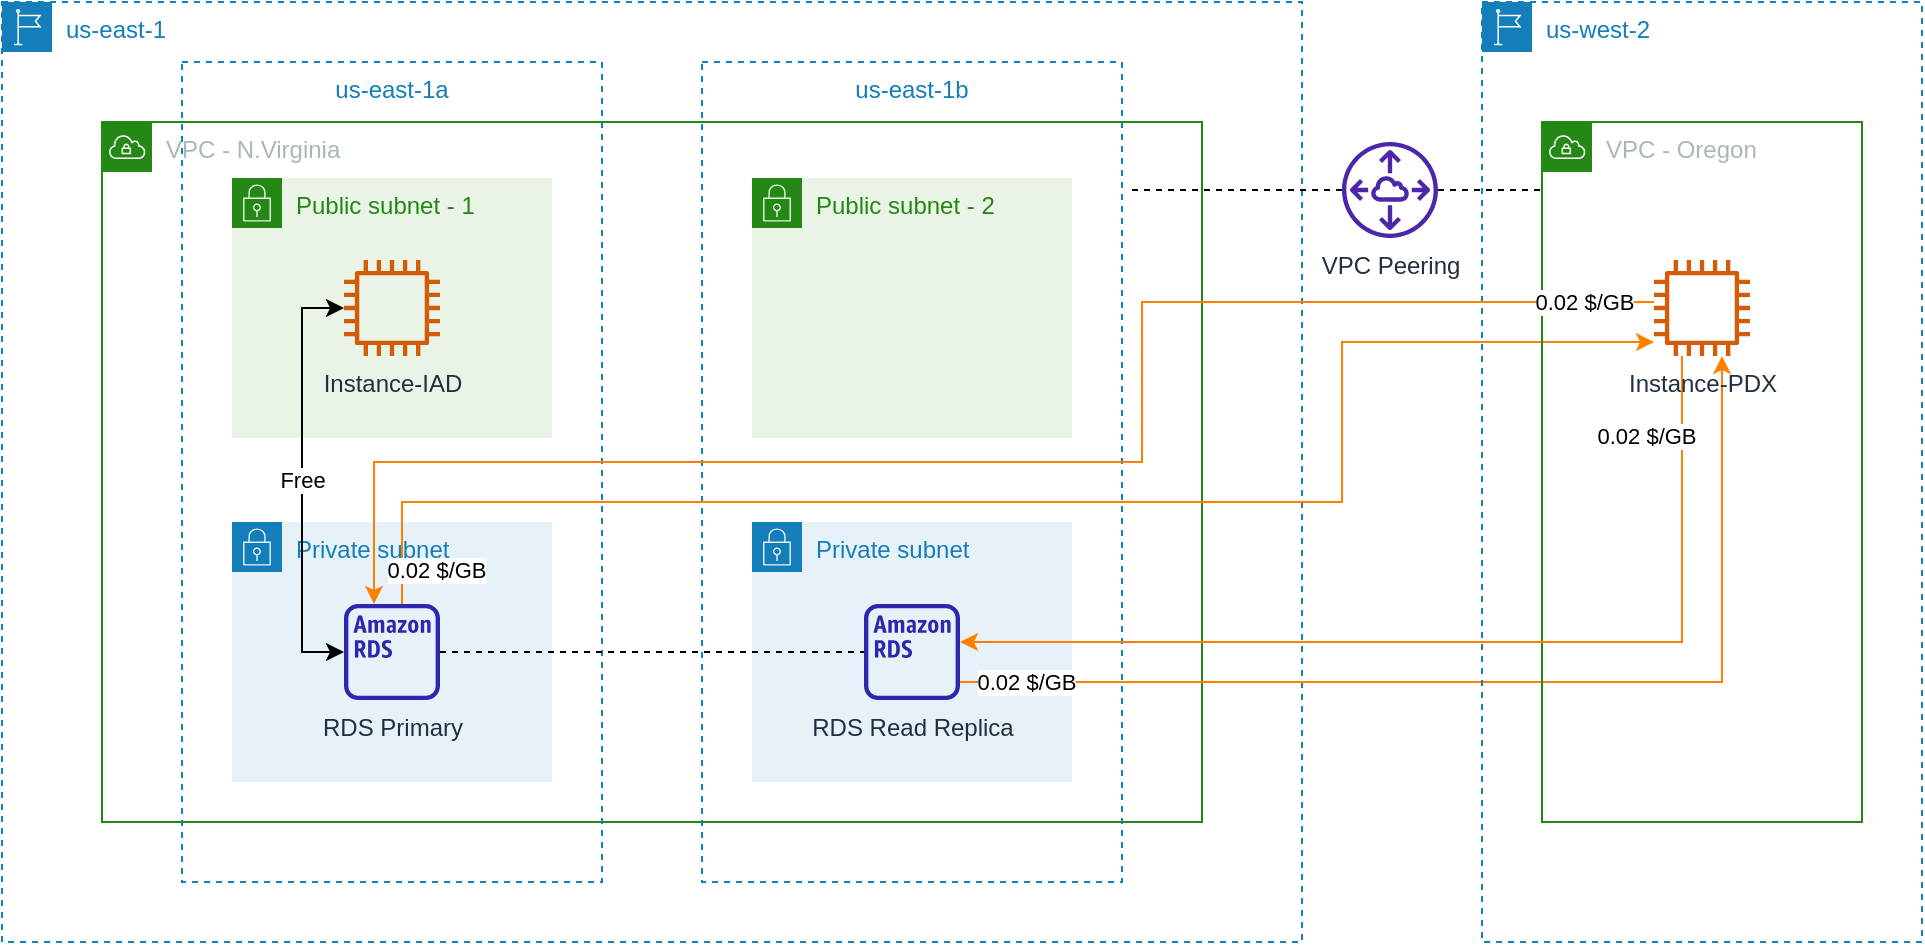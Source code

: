 <mxfile version="20.2.3" type="device"><diagram id="TLAEGJn4FvRpzz_-lqbq" name="第 1 页"><mxGraphModel dx="946" dy="672" grid="1" gridSize="10" guides="1" tooltips="1" connect="1" arrows="1" fold="1" page="1" pageScale="1" pageWidth="1169" pageHeight="827" math="0" shadow="0"><root><mxCell id="0"/><mxCell id="1" parent="0"/><mxCell id="ALdVED_vAJOg0wY8vyn3-1" value="VPC - N.Virginia" style="points=[[0,0],[0.25,0],[0.5,0],[0.75,0],[1,0],[1,0.25],[1,0.5],[1,0.75],[1,1],[0.75,1],[0.5,1],[0.25,1],[0,1],[0,0.75],[0,0.5],[0,0.25]];outlineConnect=0;gradientColor=none;html=1;whiteSpace=wrap;fontSize=12;fontStyle=0;container=1;pointerEvents=0;collapsible=0;recursiveResize=0;shape=mxgraph.aws4.group;grIcon=mxgraph.aws4.group_vpc;strokeColor=#248814;fillColor=none;verticalAlign=top;align=left;spacingLeft=30;fontColor=#AAB7B8;dashed=0;" parent="1" vertex="1"><mxGeometry x="120" y="190" width="550" height="350" as="geometry"/></mxCell><mxCell id="ALdVED_vAJOg0wY8vyn3-2" value="us-east-1" style="points=[[0,0],[0.25,0],[0.5,0],[0.75,0],[1,0],[1,0.25],[1,0.5],[1,0.75],[1,1],[0.75,1],[0.5,1],[0.25,1],[0,1],[0,0.75],[0,0.5],[0,0.25]];outlineConnect=0;gradientColor=none;html=1;whiteSpace=wrap;fontSize=12;fontStyle=0;container=1;pointerEvents=0;collapsible=0;recursiveResize=0;shape=mxgraph.aws4.group;grIcon=mxgraph.aws4.group_region;strokeColor=#147EBA;fillColor=none;verticalAlign=top;align=left;spacingLeft=30;fontColor=#147EBA;dashed=1;" parent="1" vertex="1"><mxGeometry x="70" y="130" width="650" height="470" as="geometry"/></mxCell><mxCell id="ALdVED_vAJOg0wY8vyn3-3" value="us-east-1b" style="fillColor=none;strokeColor=#147EBA;dashed=1;verticalAlign=top;fontStyle=0;fontColor=#147EBA;" parent="1" vertex="1"><mxGeometry x="420" y="160" width="210" height="410" as="geometry"/></mxCell><mxCell id="ALdVED_vAJOg0wY8vyn3-4" value="Private subnet" style="points=[[0,0],[0.25,0],[0.5,0],[0.75,0],[1,0],[1,0.25],[1,0.5],[1,0.75],[1,1],[0.75,1],[0.5,1],[0.25,1],[0,1],[0,0.75],[0,0.5],[0,0.25]];outlineConnect=0;gradientColor=none;html=1;whiteSpace=wrap;fontSize=12;fontStyle=0;container=0;pointerEvents=0;collapsible=0;recursiveResize=0;shape=mxgraph.aws4.group;grIcon=mxgraph.aws4.group_security_group;grStroke=0;strokeColor=#147EBA;fillColor=#E6F2F8;verticalAlign=top;align=left;spacingLeft=30;fontColor=#147EBA;dashed=0;" parent="1" vertex="1"><mxGeometry x="445" y="390" width="160" height="130" as="geometry"/></mxCell><mxCell id="ALdVED_vAJOg0wY8vyn3-5" value="us-east-1a" style="fillColor=none;strokeColor=#147EBA;dashed=1;verticalAlign=top;fontStyle=0;fontColor=#147EBA;" parent="1" vertex="1"><mxGeometry x="160" y="160" width="210" height="410" as="geometry"/></mxCell><mxCell id="ALdVED_vAJOg0wY8vyn3-6" value="Public subnet - 1" style="points=[[0,0],[0.25,0],[0.5,0],[0.75,0],[1,0],[1,0.25],[1,0.5],[1,0.75],[1,1],[0.75,1],[0.5,1],[0.25,1],[0,1],[0,0.75],[0,0.5],[0,0.25]];outlineConnect=0;gradientColor=none;html=1;whiteSpace=wrap;fontSize=12;fontStyle=0;container=0;pointerEvents=0;collapsible=0;recursiveResize=0;shape=mxgraph.aws4.group;grIcon=mxgraph.aws4.group_security_group;grStroke=0;strokeColor=#248814;fillColor=#E9F3E6;verticalAlign=top;align=left;spacingLeft=30;fontColor=#248814;dashed=0;" parent="1" vertex="1"><mxGeometry x="185" y="218" width="160" height="130" as="geometry"/></mxCell><mxCell id="ALdVED_vAJOg0wY8vyn3-7" value="Private subnet" style="points=[[0,0],[0.25,0],[0.5,0],[0.75,0],[1,0],[1,0.25],[1,0.5],[1,0.75],[1,1],[0.75,1],[0.5,1],[0.25,1],[0,1],[0,0.75],[0,0.5],[0,0.25]];outlineConnect=0;gradientColor=none;html=1;whiteSpace=wrap;fontSize=12;fontStyle=0;container=0;pointerEvents=0;collapsible=0;recursiveResize=0;shape=mxgraph.aws4.group;grIcon=mxgraph.aws4.group_security_group;grStroke=0;strokeColor=#147EBA;fillColor=#E6F2F8;verticalAlign=top;align=left;spacingLeft=30;fontColor=#147EBA;dashed=0;" parent="1" vertex="1"><mxGeometry x="185" y="390" width="160" height="130" as="geometry"/></mxCell><mxCell id="ALdVED_vAJOg0wY8vyn3-8" style="edgeStyle=orthogonalEdgeStyle;rounded=0;orthogonalLoop=1;jettySize=auto;html=1;endArrow=none;endFill=0;dashed=1;" parent="1" source="ALdVED_vAJOg0wY8vyn3-9" target="ALdVED_vAJOg0wY8vyn3-14" edge="1"><mxGeometry relative="1" as="geometry"/></mxCell><mxCell id="ALdVED_vAJOg0wY8vyn3-31" style="edgeStyle=orthogonalEdgeStyle;rounded=0;orthogonalLoop=1;jettySize=auto;html=1;startArrow=none;startFill=0;strokeColor=#FF8000;" parent="1" source="ALdVED_vAJOg0wY8vyn3-9" target="ALdVED_vAJOg0wY8vyn3-26" edge="1"><mxGeometry relative="1" as="geometry"><Array as="points"><mxPoint x="270" y="380"/><mxPoint x="740" y="380"/><mxPoint x="740" y="300"/></Array></mxGeometry></mxCell><mxCell id="1PKtz632G1CmCWLgILRP-4" value="0.02 $/GB" style="edgeLabel;html=1;align=center;verticalAlign=middle;resizable=0;points=[];" parent="ALdVED_vAJOg0wY8vyn3-31" vertex="1" connectable="0"><mxGeometry x="-0.955" y="-1" relative="1" as="geometry"><mxPoint x="16" as="offset"/></mxGeometry></mxCell><mxCell id="ALdVED_vAJOg0wY8vyn3-9" value="RDS Primary" style="sketch=0;outlineConnect=0;fontColor=#232F3E;gradientColor=none;fillColor=#2E27AD;strokeColor=none;dashed=0;verticalLabelPosition=bottom;verticalAlign=top;align=center;html=1;fontSize=12;fontStyle=0;aspect=fixed;pointerEvents=1;shape=mxgraph.aws4.rds_instance_alt;" parent="1" vertex="1"><mxGeometry x="241" y="431" width="48" height="48" as="geometry"/></mxCell><mxCell id="ALdVED_vAJOg0wY8vyn3-30" value="Free" style="edgeStyle=orthogonalEdgeStyle;rounded=0;orthogonalLoop=1;jettySize=auto;html=1;startArrow=classic;startFill=1;" parent="1" source="ALdVED_vAJOg0wY8vyn3-12" target="ALdVED_vAJOg0wY8vyn3-9" edge="1"><mxGeometry relative="1" as="geometry"><Array as="points"><mxPoint x="220" y="283"/><mxPoint x="220" y="455"/></Array></mxGeometry></mxCell><mxCell id="ALdVED_vAJOg0wY8vyn3-12" value="Instance-IAD" style="sketch=0;outlineConnect=0;fontColor=#232F3E;gradientColor=none;fillColor=#D45B07;strokeColor=none;dashed=0;verticalLabelPosition=bottom;verticalAlign=top;align=center;html=1;fontSize=12;fontStyle=0;aspect=fixed;pointerEvents=1;shape=mxgraph.aws4.instance2;" parent="1" vertex="1"><mxGeometry x="241" y="259" width="48" height="48" as="geometry"/></mxCell><mxCell id="ALdVED_vAJOg0wY8vyn3-13" value="Public subnet - 2" style="points=[[0,0],[0.25,0],[0.5,0],[0.75,0],[1,0],[1,0.25],[1,0.5],[1,0.75],[1,1],[0.75,1],[0.5,1],[0.25,1],[0,1],[0,0.75],[0,0.5],[0,0.25]];outlineConnect=0;gradientColor=none;html=1;whiteSpace=wrap;fontSize=12;fontStyle=0;container=0;pointerEvents=0;collapsible=0;recursiveResize=0;shape=mxgraph.aws4.group;grIcon=mxgraph.aws4.group_security_group;grStroke=0;strokeColor=#248814;fillColor=#E9F3E6;verticalAlign=top;align=left;spacingLeft=30;fontColor=#248814;dashed=0;" parent="1" vertex="1"><mxGeometry x="445" y="218" width="160" height="130" as="geometry"/></mxCell><mxCell id="ALdVED_vAJOg0wY8vyn3-28" style="edgeStyle=orthogonalEdgeStyle;rounded=0;orthogonalLoop=1;jettySize=auto;html=1;strokeColor=#FF8000;" parent="1" source="ALdVED_vAJOg0wY8vyn3-14" target="ALdVED_vAJOg0wY8vyn3-26" edge="1"><mxGeometry relative="1" as="geometry"><Array as="points"><mxPoint x="930" y="470"/></Array></mxGeometry></mxCell><mxCell id="1PKtz632G1CmCWLgILRP-5" value="0.02 $/GB" style="edgeLabel;html=1;align=center;verticalAlign=middle;resizable=0;points=[];" parent="ALdVED_vAJOg0wY8vyn3-28" vertex="1" connectable="0"><mxGeometry x="-0.886" relative="1" as="geometry"><mxPoint x="2" as="offset"/></mxGeometry></mxCell><mxCell id="ALdVED_vAJOg0wY8vyn3-14" value="RDS Read Replica" style="sketch=0;outlineConnect=0;fontColor=#232F3E;gradientColor=none;fillColor=#2E27AD;strokeColor=none;dashed=0;verticalLabelPosition=bottom;verticalAlign=top;align=center;html=1;fontSize=12;fontStyle=0;aspect=fixed;pointerEvents=1;shape=mxgraph.aws4.rds_instance_alt;" parent="1" vertex="1"><mxGeometry x="501" y="431" width="48" height="48" as="geometry"/></mxCell><mxCell id="ALdVED_vAJOg0wY8vyn3-24" value="us-west-2" style="points=[[0,0],[0.25,0],[0.5,0],[0.75,0],[1,0],[1,0.25],[1,0.5],[1,0.75],[1,1],[0.75,1],[0.5,1],[0.25,1],[0,1],[0,0.75],[0,0.5],[0,0.25]];outlineConnect=0;gradientColor=none;html=1;whiteSpace=wrap;fontSize=12;fontStyle=0;container=0;pointerEvents=0;collapsible=0;recursiveResize=0;shape=mxgraph.aws4.group;grIcon=mxgraph.aws4.group_region;strokeColor=#147EBA;fillColor=none;verticalAlign=top;align=left;spacingLeft=30;fontColor=#147EBA;dashed=1;" parent="1" vertex="1"><mxGeometry x="810" y="130" width="220" height="470" as="geometry"/></mxCell><mxCell id="ALdVED_vAJOg0wY8vyn3-25" value="VPC - Oregon" style="points=[[0,0],[0.25,0],[0.5,0],[0.75,0],[1,0],[1,0.25],[1,0.5],[1,0.75],[1,1],[0.75,1],[0.5,1],[0.25,1],[0,1],[0,0.75],[0,0.5],[0,0.25]];outlineConnect=0;gradientColor=none;html=1;whiteSpace=wrap;fontSize=12;fontStyle=0;container=0;pointerEvents=0;collapsible=0;recursiveResize=0;shape=mxgraph.aws4.group;grIcon=mxgraph.aws4.group_vpc;strokeColor=#248814;fillColor=none;verticalAlign=top;align=left;spacingLeft=30;fontColor=#AAB7B8;dashed=0;" parent="1" vertex="1"><mxGeometry x="840" y="190" width="160" height="350" as="geometry"/></mxCell><mxCell id="ALdVED_vAJOg0wY8vyn3-27" style="edgeStyle=orthogonalEdgeStyle;rounded=0;orthogonalLoop=1;jettySize=auto;html=1;strokeColor=#FF8000;" parent="1" source="ALdVED_vAJOg0wY8vyn3-26" target="ALdVED_vAJOg0wY8vyn3-14" edge="1"><mxGeometry relative="1" as="geometry"><Array as="points"><mxPoint x="910" y="450"/></Array></mxGeometry></mxCell><mxCell id="1PKtz632G1CmCWLgILRP-7" value="0.02 $/GB" style="edgeLabel;html=1;align=center;verticalAlign=middle;resizable=0;points=[];" parent="ALdVED_vAJOg0wY8vyn3-27" vertex="1" connectable="0"><mxGeometry x="-0.841" y="-1" relative="1" as="geometry"><mxPoint x="-17" as="offset"/></mxGeometry></mxCell><mxCell id="ALdVED_vAJOg0wY8vyn3-29" style="edgeStyle=orthogonalEdgeStyle;rounded=0;orthogonalLoop=1;jettySize=auto;html=1;strokeColor=#FF8000;" parent="1" source="ALdVED_vAJOg0wY8vyn3-26" target="ALdVED_vAJOg0wY8vyn3-9" edge="1"><mxGeometry relative="1" as="geometry"><Array as="points"><mxPoint x="640" y="280"/><mxPoint x="640" y="360"/><mxPoint x="256" y="360"/></Array></mxGeometry></mxCell><mxCell id="1PKtz632G1CmCWLgILRP-6" value="0.02 $/GB" style="edgeLabel;html=1;align=center;verticalAlign=middle;resizable=0;points=[];" parent="ALdVED_vAJOg0wY8vyn3-29" vertex="1" connectable="0"><mxGeometry x="-0.911" relative="1" as="geometry"><mxPoint as="offset"/></mxGeometry></mxCell><mxCell id="ALdVED_vAJOg0wY8vyn3-26" value="Instance-PDX" style="sketch=0;outlineConnect=0;fontColor=#232F3E;gradientColor=none;fillColor=#D45B07;strokeColor=none;dashed=0;verticalLabelPosition=bottom;verticalAlign=top;align=center;html=1;fontSize=12;fontStyle=0;aspect=fixed;pointerEvents=1;shape=mxgraph.aws4.instance2;" parent="1" vertex="1"><mxGeometry x="896" y="259" width="48" height="48" as="geometry"/></mxCell><mxCell id="1PKtz632G1CmCWLgILRP-2" style="edgeStyle=orthogonalEdgeStyle;rounded=0;orthogonalLoop=1;jettySize=auto;html=1;entryX=1.019;entryY=0.156;entryDx=0;entryDy=0;entryPerimeter=0;endArrow=none;endFill=0;dashed=1;" parent="1" source="1PKtz632G1CmCWLgILRP-1" target="ALdVED_vAJOg0wY8vyn3-3" edge="1"><mxGeometry relative="1" as="geometry"/></mxCell><mxCell id="1PKtz632G1CmCWLgILRP-3" style="edgeStyle=orthogonalEdgeStyle;rounded=0;orthogonalLoop=1;jettySize=auto;html=1;endArrow=none;endFill=0;dashed=1;" parent="1" source="1PKtz632G1CmCWLgILRP-1" target="ALdVED_vAJOg0wY8vyn3-25" edge="1"><mxGeometry relative="1" as="geometry"><Array as="points"><mxPoint x="814" y="224"/><mxPoint x="814" y="224"/></Array></mxGeometry></mxCell><mxCell id="1PKtz632G1CmCWLgILRP-1" value="VPC Peering" style="sketch=0;outlineConnect=0;fontColor=#232F3E;gradientColor=none;fillColor=#4D27AA;strokeColor=none;dashed=0;verticalLabelPosition=bottom;verticalAlign=top;align=center;html=1;fontSize=12;fontStyle=0;aspect=fixed;pointerEvents=1;shape=mxgraph.aws4.peering;" parent="1" vertex="1"><mxGeometry x="740" y="200" width="48" height="48" as="geometry"/></mxCell></root></mxGraphModel></diagram></mxfile>